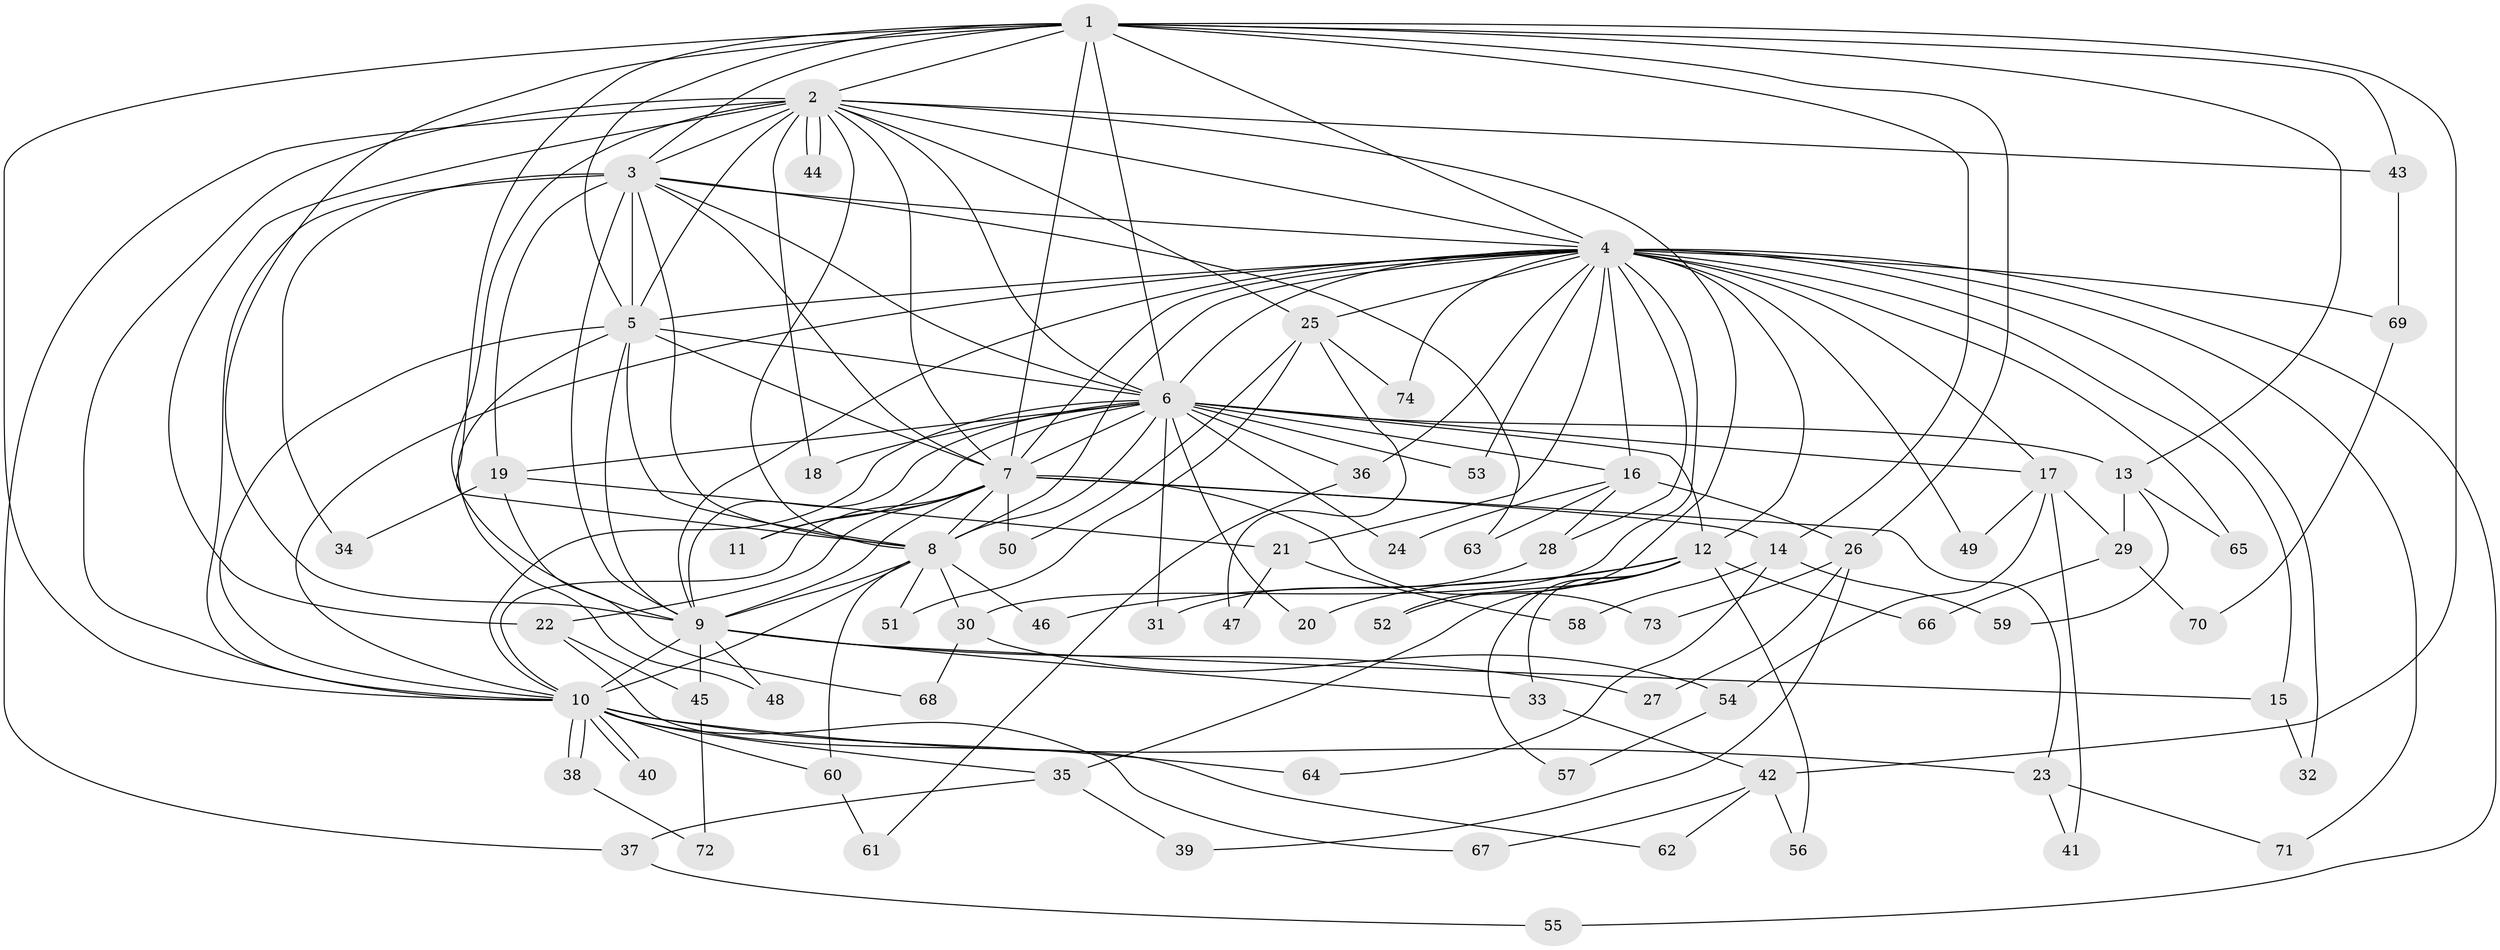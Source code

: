 // coarse degree distribution, {11: 0.043478260869565216, 9: 0.08695652173913043, 5: 0.13043478260869565, 10: 0.043478260869565216, 1: 0.08695652173913043, 14: 0.043478260869565216, 2: 0.043478260869565216, 3: 0.13043478260869565, 4: 0.30434782608695654, 13: 0.043478260869565216, 6: 0.043478260869565216}
// Generated by graph-tools (version 1.1) at 2025/36/03/04/25 23:36:33]
// undirected, 74 vertices, 173 edges
graph export_dot {
  node [color=gray90,style=filled];
  1;
  2;
  3;
  4;
  5;
  6;
  7;
  8;
  9;
  10;
  11;
  12;
  13;
  14;
  15;
  16;
  17;
  18;
  19;
  20;
  21;
  22;
  23;
  24;
  25;
  26;
  27;
  28;
  29;
  30;
  31;
  32;
  33;
  34;
  35;
  36;
  37;
  38;
  39;
  40;
  41;
  42;
  43;
  44;
  45;
  46;
  47;
  48;
  49;
  50;
  51;
  52;
  53;
  54;
  55;
  56;
  57;
  58;
  59;
  60;
  61;
  62;
  63;
  64;
  65;
  66;
  67;
  68;
  69;
  70;
  71;
  72;
  73;
  74;
  1 -- 2;
  1 -- 3;
  1 -- 4;
  1 -- 5;
  1 -- 6;
  1 -- 7;
  1 -- 8;
  1 -- 9;
  1 -- 10;
  1 -- 13;
  1 -- 14;
  1 -- 26;
  1 -- 42;
  1 -- 43;
  2 -- 3;
  2 -- 4;
  2 -- 5;
  2 -- 6;
  2 -- 7;
  2 -- 8;
  2 -- 9;
  2 -- 10;
  2 -- 18;
  2 -- 22;
  2 -- 25;
  2 -- 37;
  2 -- 43;
  2 -- 44;
  2 -- 44;
  2 -- 52;
  3 -- 4;
  3 -- 5;
  3 -- 6;
  3 -- 7;
  3 -- 8;
  3 -- 9;
  3 -- 10;
  3 -- 19;
  3 -- 34;
  3 -- 63;
  4 -- 5;
  4 -- 6;
  4 -- 7;
  4 -- 8;
  4 -- 9;
  4 -- 10;
  4 -- 12;
  4 -- 15;
  4 -- 16;
  4 -- 17;
  4 -- 21;
  4 -- 25;
  4 -- 28;
  4 -- 30;
  4 -- 32;
  4 -- 36;
  4 -- 49;
  4 -- 53;
  4 -- 55;
  4 -- 65;
  4 -- 69;
  4 -- 71;
  4 -- 74;
  5 -- 6;
  5 -- 7;
  5 -- 8;
  5 -- 9;
  5 -- 10;
  5 -- 48;
  6 -- 7;
  6 -- 8;
  6 -- 9;
  6 -- 10;
  6 -- 11;
  6 -- 12;
  6 -- 13;
  6 -- 16;
  6 -- 17;
  6 -- 18;
  6 -- 19;
  6 -- 20;
  6 -- 24;
  6 -- 31;
  6 -- 36;
  6 -- 53;
  7 -- 8;
  7 -- 9;
  7 -- 10;
  7 -- 11;
  7 -- 14;
  7 -- 22;
  7 -- 23;
  7 -- 50;
  7 -- 73;
  8 -- 9;
  8 -- 10;
  8 -- 30;
  8 -- 46;
  8 -- 51;
  8 -- 60;
  9 -- 10;
  9 -- 15;
  9 -- 27;
  9 -- 33;
  9 -- 45;
  9 -- 48;
  10 -- 23;
  10 -- 35;
  10 -- 38;
  10 -- 38;
  10 -- 40;
  10 -- 40;
  10 -- 60;
  10 -- 64;
  10 -- 67;
  12 -- 20;
  12 -- 33;
  12 -- 35;
  12 -- 46;
  12 -- 52;
  12 -- 56;
  12 -- 57;
  12 -- 66;
  13 -- 29;
  13 -- 59;
  13 -- 65;
  14 -- 58;
  14 -- 59;
  14 -- 64;
  15 -- 32;
  16 -- 24;
  16 -- 26;
  16 -- 28;
  16 -- 63;
  17 -- 29;
  17 -- 41;
  17 -- 49;
  17 -- 54;
  19 -- 21;
  19 -- 34;
  19 -- 68;
  21 -- 47;
  21 -- 58;
  22 -- 45;
  22 -- 62;
  23 -- 41;
  23 -- 71;
  25 -- 47;
  25 -- 50;
  25 -- 51;
  25 -- 74;
  26 -- 27;
  26 -- 39;
  26 -- 73;
  28 -- 31;
  29 -- 66;
  29 -- 70;
  30 -- 54;
  30 -- 68;
  33 -- 42;
  35 -- 37;
  35 -- 39;
  36 -- 61;
  37 -- 55;
  38 -- 72;
  42 -- 56;
  42 -- 62;
  42 -- 67;
  43 -- 69;
  45 -- 72;
  54 -- 57;
  60 -- 61;
  69 -- 70;
}
